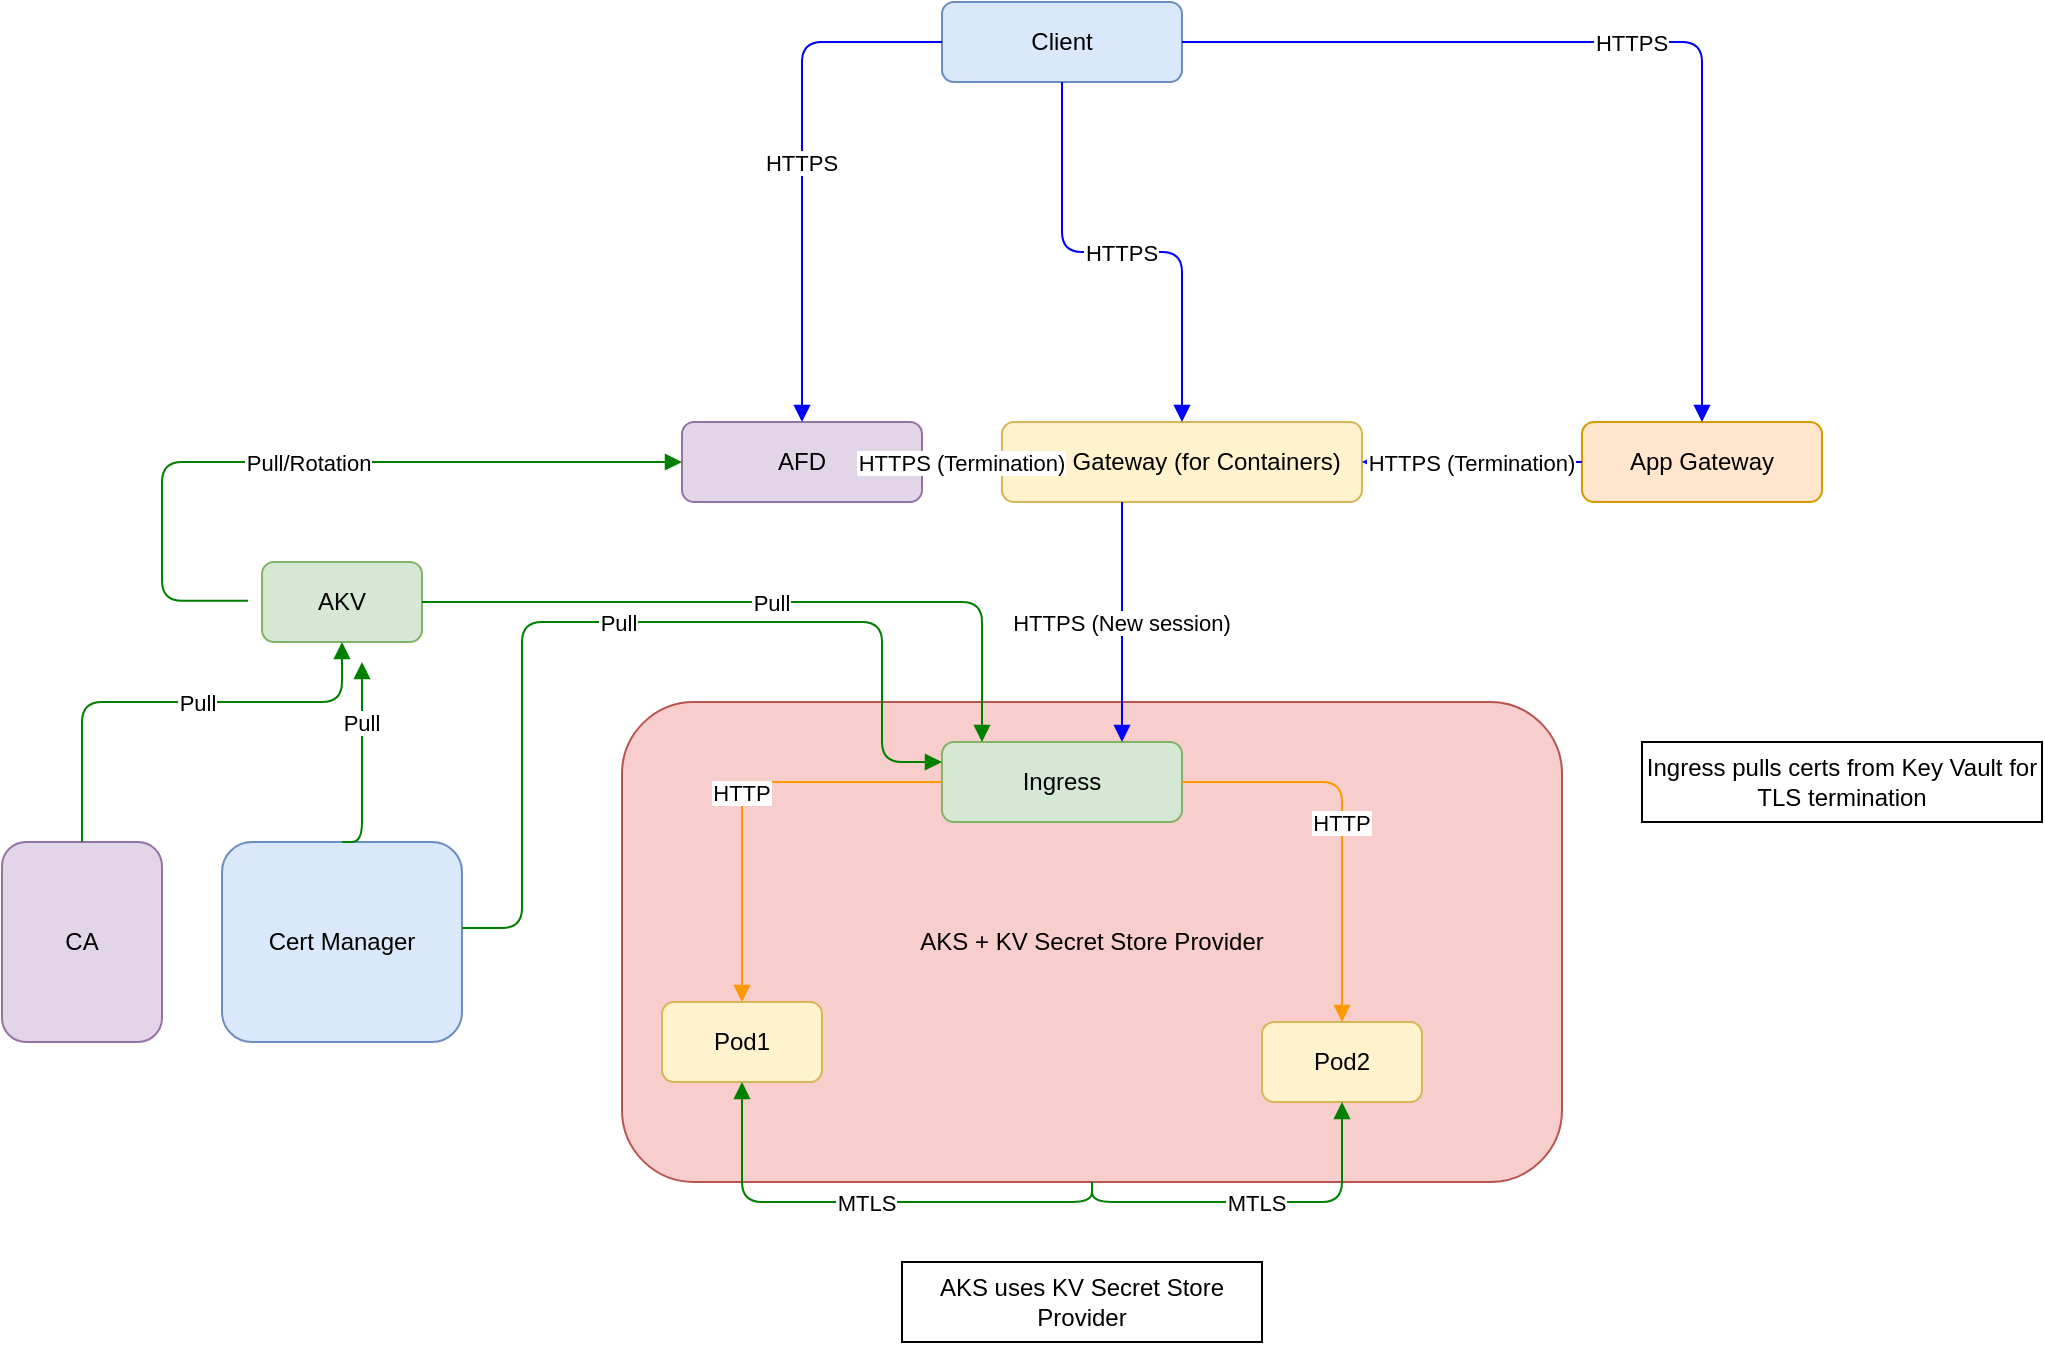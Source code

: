 <mxfile>
    <diagram name="AKS AppGW CertMgr Architecture Vertical" id="0">
        <mxGraphModel dx="1630" dy="753" grid="1" gridSize="10" guides="1" tooltips="1" connect="1" arrows="1" fold="1" page="1" pageScale="1" pageWidth="1200" pageHeight="1600" math="0" shadow="0">
            <root>
                <mxCell id="0"/>
                <mxCell id="1" parent="0"/>
                <mxCell id="2" value="Client" style="rounded=1;whiteSpace=wrap;html=1;fillColor=#dae8fc;strokeColor=#6c8ebf;" parent="1" vertex="1">
                    <mxGeometry x="540" y="60" width="120" height="40" as="geometry"/>
                </mxCell>
                <mxCell id="3" value="AFD" style="rounded=1;whiteSpace=wrap;html=1;fillColor=#e1d5e7;strokeColor=#9673a6;" parent="1" vertex="1">
                    <mxGeometry x="410" y="270" width="120" height="40" as="geometry"/>
                </mxCell>
                <mxCell id="4" value="App Gateway" style="rounded=1;whiteSpace=wrap;html=1;fillColor=#ffe6cc;strokeColor=#d79b00;" parent="1" vertex="1">
                    <mxGeometry x="860" y="270" width="120" height="40" as="geometry"/>
                </mxCell>
                <mxCell id="5" value="App Gateway (for Containers)" style="rounded=1;whiteSpace=wrap;html=1;fillColor=#fff2cc;strokeColor=#d6b656;" parent="1" vertex="1">
                    <mxGeometry x="570" y="270" width="180" height="40" as="geometry"/>
                </mxCell>
                <mxCell id="7" value="AKS + KV Secret Store Provider" style="rounded=1;whiteSpace=wrap;html=1;fillColor=#f8cecc;strokeColor=#b85450;" parent="1" vertex="1">
                    <mxGeometry x="380" y="410" width="470" height="240" as="geometry"/>
                </mxCell>
                <mxCell id="6" value="Ingress" style="rounded=1;whiteSpace=wrap;html=1;fillColor=#d5e8d4;strokeColor=#82b366;" parent="1" vertex="1">
                    <mxGeometry x="540" y="430" width="120" height="40" as="geometry"/>
                </mxCell>
                <mxCell id="8" value="Pod1" style="rounded=1;whiteSpace=wrap;html=1;fillColor=#fff2cc;strokeColor=#d6b656;" parent="1" vertex="1">
                    <mxGeometry x="400" y="560" width="80" height="40" as="geometry"/>
                </mxCell>
                <mxCell id="9" value="Pod2" style="rounded=1;whiteSpace=wrap;html=1;fillColor=#fff2cc;strokeColor=#d6b656;" parent="1" vertex="1">
                    <mxGeometry x="700" y="570" width="80" height="40" as="geometry"/>
                </mxCell>
                <mxCell id="10" value="CA" style="rounded=1;whiteSpace=wrap;html=1;fillColor=#e1d5e7;strokeColor=#9673a6;" parent="1" vertex="1">
                    <mxGeometry x="70" y="480" width="80" height="100" as="geometry"/>
                </mxCell>
                <mxCell id="11" value="Cert Manager" style="rounded=1;whiteSpace=wrap;html=1;fillColor=#dae8fc;strokeColor=#6c8ebf;" parent="1" vertex="1">
                    <mxGeometry x="180" y="480" width="120" height="100" as="geometry"/>
                </mxCell>
                <mxCell id="12" value="AKV" style="rounded=1;whiteSpace=wrap;html=1;fillColor=#d5e8d4;strokeColor=#82b366;" parent="1" vertex="1">
                    <mxGeometry x="200" y="340" width="80" height="40" as="geometry"/>
                </mxCell>
                <mxCell id="13" value="HTTPS" style="edgeStyle=orthogonalEdgeStyle;endArrow=block;strokeColor=#0000ff;" parent="1" source="2" target="3" edge="1">
                    <mxGeometry relative="1" as="geometry"/>
                </mxCell>
                <mxCell id="14" value="HTTPS" style="edgeStyle=orthogonalEdgeStyle;endArrow=block;strokeColor=#0000ff;" parent="1" source="2" target="4" edge="1">
                    <mxGeometry relative="1" as="geometry">
                        <mxPoint x="600" y="180" as="targetPoint"/>
                    </mxGeometry>
                </mxCell>
                <mxCell id="15" value="HTTPS (Termination)" style="edgeStyle=orthogonalEdgeStyle;endArrow=block;strokeColor=#0000ff;" parent="1" source="3" target="5" edge="1">
                    <mxGeometry relative="1" as="geometry"/>
                </mxCell>
                <mxCell id="16" value="HTTPS (Termination)" style="edgeStyle=orthogonalEdgeStyle;endArrow=block;strokeColor=#0000ff;" parent="1" source="4" target="5" edge="1">
                    <mxGeometry relative="1" as="geometry"/>
                </mxCell>
                <mxCell id="17" value="HTTPS (New session)" style="edgeStyle=orthogonalEdgeStyle;endArrow=block;strokeColor=#0000ff;" parent="1" source="5" target="6" edge="1">
                    <mxGeometry relative="1" as="geometry">
                        <Array as="points">
                            <mxPoint x="630" y="410"/>
                            <mxPoint x="630" y="410"/>
                        </Array>
                    </mxGeometry>
                </mxCell>
                <mxCell id="19" value="Pull/Rotation" style="edgeStyle=orthogonalEdgeStyle;endArrow=block;strokeColor=#008000;entryX=0;entryY=0.5;entryDx=0;entryDy=0;exitX=-0.087;exitY=0.484;exitDx=0;exitDy=0;exitPerimeter=0;" parent="1" source="12" target="3" edge="1">
                    <mxGeometry relative="1" as="geometry">
                        <mxPoint x="110" y="320" as="sourcePoint"/>
                        <Array as="points">
                            <mxPoint x="150" y="359"/>
                            <mxPoint x="150" y="290"/>
                        </Array>
                    </mxGeometry>
                </mxCell>
                <mxCell id="20" value="Pull" style="edgeStyle=orthogonalEdgeStyle;endArrow=block;strokeColor=#008000;" parent="1" source="12" target="6" edge="1">
                    <mxGeometry relative="1" as="geometry">
                        <Array as="points">
                            <mxPoint x="560" y="360"/>
                        </Array>
                    </mxGeometry>
                </mxCell>
                <mxCell id="22" value="HTTP" style="edgeStyle=orthogonalEdgeStyle;endArrow=block;strokeColor=#ff9900;" parent="1" source="6" target="8" edge="1">
                    <mxGeometry relative="1" as="geometry"/>
                </mxCell>
                <mxCell id="23" value="HTTP" style="edgeStyle=orthogonalEdgeStyle;endArrow=block;strokeColor=#ff9900;" parent="1" source="6" target="9" edge="1">
                    <mxGeometry relative="1" as="geometry"/>
                </mxCell>
                <mxCell id="24" value="MTLS" style="edgeStyle=orthogonalEdgeStyle;endArrow=block;strokeColor=#008000;" parent="1" source="7" target="8" edge="1">
                    <mxGeometry relative="1" as="geometry"/>
                </mxCell>
                <mxCell id="25" value="MTLS" style="edgeStyle=orthogonalEdgeStyle;endArrow=block;strokeColor=#008000;" parent="1" source="7" target="9" edge="1">
                    <mxGeometry relative="1" as="geometry"/>
                </mxCell>
                <mxCell id="27" value="Ingress pulls certs from Key Vault for TLS termination" style="note;whiteSpace=wrap;html=1;" parent="1" vertex="1">
                    <mxGeometry x="890" y="430" width="200" height="40" as="geometry"/>
                </mxCell>
                <mxCell id="28" value="AKS uses KV Secret Store Provider" style="note;whiteSpace=wrap;html=1;" parent="1" vertex="1">
                    <mxGeometry x="520" y="690" width="180" height="40" as="geometry"/>
                </mxCell>
                <mxCell id="29" value="HTTPS" style="edgeStyle=orthogonalEdgeStyle;endArrow=block;strokeColor=#0000ff;exitX=0.5;exitY=1;exitDx=0;exitDy=0;entryX=0.5;entryY=0;entryDx=0;entryDy=0;" edge="1" parent="1" source="2" target="5">
                    <mxGeometry relative="1" as="geometry">
                        <mxPoint x="930" y="280" as="targetPoint"/>
                        <mxPoint x="670" y="90" as="sourcePoint"/>
                    </mxGeometry>
                </mxCell>
                <mxCell id="30" value="Pull" style="edgeStyle=orthogonalEdgeStyle;endArrow=block;strokeColor=#008000;" edge="1" parent="1">
                    <mxGeometry relative="1" as="geometry">
                        <mxPoint x="300" y="523" as="sourcePoint"/>
                        <mxPoint x="540" y="440" as="targetPoint"/>
                        <Array as="points">
                            <mxPoint x="330" y="523"/>
                            <mxPoint x="330" y="370"/>
                            <mxPoint x="510" y="370"/>
                            <mxPoint x="510" y="440"/>
                        </Array>
                    </mxGeometry>
                </mxCell>
                <mxCell id="31" value="Pull" style="edgeStyle=orthogonalEdgeStyle;endArrow=block;strokeColor=#008000;entryX=0.5;entryY=1;entryDx=0;entryDy=0;exitX=0.5;exitY=0;exitDx=0;exitDy=0;" edge="1" parent="1" source="10" target="12">
                    <mxGeometry x="0.2" y="-10" relative="1" as="geometry">
                        <mxPoint x="110" y="470" as="sourcePoint"/>
                        <mxPoint x="570" y="440" as="targetPoint"/>
                        <Array as="points">
                            <mxPoint x="110" y="410"/>
                            <mxPoint x="240" y="410"/>
                        </Array>
                        <mxPoint x="-10" y="-10" as="offset"/>
                    </mxGeometry>
                </mxCell>
                <mxCell id="32" value="Pull" style="edgeStyle=orthogonalEdgeStyle;endArrow=block;strokeColor=#008000;entryX=0.5;entryY=1;entryDx=0;entryDy=0;exitX=0.5;exitY=0;exitDx=0;exitDy=0;" edge="1" parent="1" source="11">
                    <mxGeometry x="0.2" y="-10" relative="1" as="geometry">
                        <mxPoint x="120" y="490" as="sourcePoint"/>
                        <mxPoint x="250" y="390" as="targetPoint"/>
                        <Array as="points">
                            <mxPoint x="250" y="480"/>
                        </Array>
                        <mxPoint x="-10" y="-10" as="offset"/>
                    </mxGeometry>
                </mxCell>
            </root>
        </mxGraphModel>
    </diagram>
</mxfile>